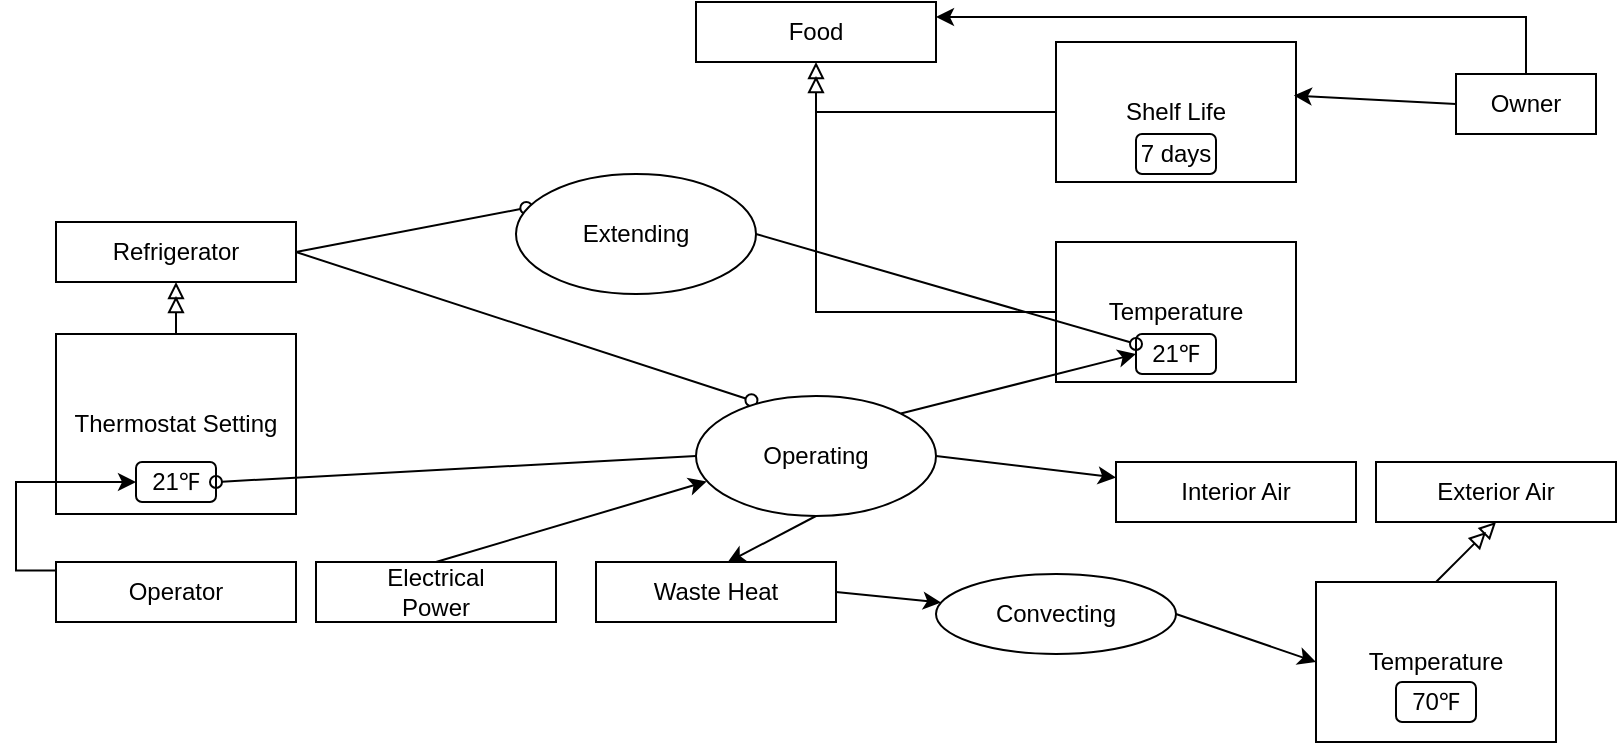 <mxfile version="21.7.5" type="github">
  <diagram name="Page-1" id="KQFRQWbRqa7coE92j-J9">
    <mxGraphModel dx="855" dy="1697" grid="1" gridSize="10" guides="1" tooltips="1" connect="1" arrows="1" fold="1" page="1" pageScale="1" pageWidth="827" pageHeight="1169" math="0" shadow="0">
      <root>
        <mxCell id="0" />
        <mxCell id="1" parent="0" />
        <mxCell id="Co3Kb-1klp5EXb5BdNkH-26" style="rounded=0;orthogonalLoop=1;jettySize=auto;html=1;exitX=1;exitY=0.5;exitDx=0;exitDy=0;endArrow=oval;endFill=0;entryX=0.043;entryY=0.283;entryDx=0;entryDy=0;entryPerimeter=0;" edge="1" parent="1" source="Co3Kb-1klp5EXb5BdNkH-1" target="Co3Kb-1klp5EXb5BdNkH-16">
          <mxGeometry relative="1" as="geometry">
            <mxPoint x="155" y="95" as="sourcePoint" />
            <mxPoint x="255.996" y="104.556" as="targetPoint" />
          </mxGeometry>
        </mxCell>
        <mxCell id="Co3Kb-1klp5EXb5BdNkH-27" style="rounded=0;orthogonalLoop=1;jettySize=auto;html=1;exitX=1;exitY=0.5;exitDx=0;exitDy=0;endArrow=oval;endFill=0;entryX=0.231;entryY=0.036;entryDx=0;entryDy=0;entryPerimeter=0;" edge="1" parent="1" source="Co3Kb-1klp5EXb5BdNkH-1" target="Co3Kb-1klp5EXb5BdNkH-15">
          <mxGeometry relative="1" as="geometry">
            <mxPoint x="157" y="95" as="sourcePoint" />
            <mxPoint x="363.514" y="172.328" as="targetPoint" />
          </mxGeometry>
        </mxCell>
        <mxCell id="Co3Kb-1klp5EXb5BdNkH-1" value="Refrigerator" style="rounded=0;whiteSpace=wrap;html=1;" vertex="1" parent="1">
          <mxGeometry x="40" y="80" width="120" height="30" as="geometry" />
        </mxCell>
        <mxCell id="Co3Kb-1klp5EXb5BdNkH-23" style="edgeStyle=orthogonalEdgeStyle;rounded=0;orthogonalLoop=1;jettySize=auto;html=1;exitX=0.5;exitY=0;exitDx=0;exitDy=0;entryX=0.5;entryY=1;entryDx=0;entryDy=0;endArrow=doubleBlock;endFill=0;" edge="1" parent="1" source="Co3Kb-1klp5EXb5BdNkH-2" target="Co3Kb-1klp5EXb5BdNkH-1">
          <mxGeometry relative="1" as="geometry" />
        </mxCell>
        <mxCell id="Co3Kb-1klp5EXb5BdNkH-2" value="Thermostat Setting" style="rounded=0;whiteSpace=wrap;html=1;" vertex="1" parent="1">
          <mxGeometry x="40" y="136" width="120" height="90" as="geometry" />
        </mxCell>
        <mxCell id="Co3Kb-1klp5EXb5BdNkH-3" value="21℉" style="rounded=1;whiteSpace=wrap;html=1;direction=west;" vertex="1" parent="1">
          <mxGeometry x="80" y="200" width="40" height="20" as="geometry" />
        </mxCell>
        <mxCell id="Co3Kb-1klp5EXb5BdNkH-24" style="edgeStyle=orthogonalEdgeStyle;rounded=0;orthogonalLoop=1;jettySize=auto;html=1;entryX=1;entryY=0.5;entryDx=0;entryDy=0;exitX=0;exitY=0.141;exitDx=0;exitDy=0;exitPerimeter=0;endArrow=classic;endFill=1;" edge="1" parent="1" source="Co3Kb-1klp5EXb5BdNkH-5" target="Co3Kb-1klp5EXb5BdNkH-3">
          <mxGeometry relative="1" as="geometry" />
        </mxCell>
        <mxCell id="Co3Kb-1klp5EXb5BdNkH-5" value="Operator" style="rounded=0;whiteSpace=wrap;html=1;" vertex="1" parent="1">
          <mxGeometry x="40" y="250" width="120" height="30" as="geometry" />
        </mxCell>
        <mxCell id="Co3Kb-1klp5EXb5BdNkH-28" style="rounded=0;orthogonalLoop=1;jettySize=auto;html=1;exitX=0.5;exitY=0;exitDx=0;exitDy=0;entryX=0.045;entryY=0.712;entryDx=0;entryDy=0;entryPerimeter=0;endArrow=classic;endFill=1;" edge="1" parent="1" source="Co3Kb-1klp5EXb5BdNkH-6" target="Co3Kb-1klp5EXb5BdNkH-15">
          <mxGeometry relative="1" as="geometry" />
        </mxCell>
        <mxCell id="Co3Kb-1klp5EXb5BdNkH-6" value="Electrical&lt;br&gt;Power" style="rounded=0;whiteSpace=wrap;html=1;" vertex="1" parent="1">
          <mxGeometry x="170" y="250" width="120" height="30" as="geometry" />
        </mxCell>
        <mxCell id="Co3Kb-1klp5EXb5BdNkH-30" style="rounded=0;orthogonalLoop=1;jettySize=auto;html=1;exitX=1;exitY=0.5;exitDx=0;exitDy=0;" edge="1" parent="1" source="Co3Kb-1klp5EXb5BdNkH-7" target="Co3Kb-1klp5EXb5BdNkH-22">
          <mxGeometry relative="1" as="geometry" />
        </mxCell>
        <mxCell id="Co3Kb-1klp5EXb5BdNkH-7" value="Waste Heat" style="rounded=0;whiteSpace=wrap;html=1;" vertex="1" parent="1">
          <mxGeometry x="310" y="250" width="120" height="30" as="geometry" />
        </mxCell>
        <mxCell id="Co3Kb-1klp5EXb5BdNkH-32" style="rounded=0;orthogonalLoop=1;jettySize=auto;html=1;exitX=0.5;exitY=0;exitDx=0;exitDy=0;entryX=0.5;entryY=1;entryDx=0;entryDy=0;endArrow=doubleBlock;endFill=0;" edge="1" parent="1" source="Co3Kb-1klp5EXb5BdNkH-8" target="Co3Kb-1klp5EXb5BdNkH-20">
          <mxGeometry relative="1" as="geometry" />
        </mxCell>
        <mxCell id="Co3Kb-1klp5EXb5BdNkH-8" value="Temperature" style="rounded=0;whiteSpace=wrap;html=1;" vertex="1" parent="1">
          <mxGeometry x="670" y="260" width="120" height="80" as="geometry" />
        </mxCell>
        <mxCell id="Co3Kb-1klp5EXb5BdNkH-9" value="70℉" style="rounded=1;whiteSpace=wrap;html=1;" vertex="1" parent="1">
          <mxGeometry x="710" y="310" width="40" height="20" as="geometry" />
        </mxCell>
        <mxCell id="Co3Kb-1klp5EXb5BdNkH-36" style="edgeStyle=orthogonalEdgeStyle;rounded=0;orthogonalLoop=1;jettySize=auto;html=1;exitX=0;exitY=0.5;exitDx=0;exitDy=0;endArrow=doubleBlock;endFill=0;" edge="1" parent="1" source="Co3Kb-1klp5EXb5BdNkH-10" target="Co3Kb-1klp5EXb5BdNkH-17">
          <mxGeometry relative="1" as="geometry">
            <Array as="points">
              <mxPoint x="420" y="125" />
            </Array>
          </mxGeometry>
        </mxCell>
        <mxCell id="Co3Kb-1klp5EXb5BdNkH-10" value="Temperature" style="rounded=0;whiteSpace=wrap;html=1;" vertex="1" parent="1">
          <mxGeometry x="540" y="90" width="120" height="70" as="geometry" />
        </mxCell>
        <mxCell id="Co3Kb-1klp5EXb5BdNkH-11" value="21℉" style="rounded=1;whiteSpace=wrap;html=1;" vertex="1" parent="1">
          <mxGeometry x="580" y="136" width="40" height="20" as="geometry" />
        </mxCell>
        <mxCell id="Co3Kb-1klp5EXb5BdNkH-37" style="rounded=0;orthogonalLoop=1;jettySize=auto;html=1;exitX=0;exitY=0.5;exitDx=0;exitDy=0;endArrow=none;endFill=0;" edge="1" parent="1" source="Co3Kb-1klp5EXb5BdNkH-12">
          <mxGeometry relative="1" as="geometry">
            <mxPoint x="420" y="25" as="targetPoint" />
          </mxGeometry>
        </mxCell>
        <mxCell id="Co3Kb-1klp5EXb5BdNkH-12" value="Shelf Life" style="rounded=0;whiteSpace=wrap;html=1;" vertex="1" parent="1">
          <mxGeometry x="540" y="-10" width="120" height="70" as="geometry" />
        </mxCell>
        <mxCell id="Co3Kb-1klp5EXb5BdNkH-13" value="7 days" style="rounded=1;whiteSpace=wrap;html=1;" vertex="1" parent="1">
          <mxGeometry x="580" y="36" width="40" height="20" as="geometry" />
        </mxCell>
        <mxCell id="Co3Kb-1klp5EXb5BdNkH-25" style="rounded=0;orthogonalLoop=1;jettySize=auto;html=1;endArrow=oval;endFill=0;entryX=0;entryY=0.5;entryDx=0;entryDy=0;exitX=0;exitY=0.5;exitDx=0;exitDy=0;" edge="1" parent="1" source="Co3Kb-1klp5EXb5BdNkH-15" target="Co3Kb-1klp5EXb5BdNkH-3">
          <mxGeometry relative="1" as="geometry">
            <mxPoint x="130" y="210" as="targetPoint" />
          </mxGeometry>
        </mxCell>
        <mxCell id="Co3Kb-1klp5EXb5BdNkH-29" style="rounded=0;orthogonalLoop=1;jettySize=auto;html=1;exitX=0.5;exitY=1;exitDx=0;exitDy=0;entryX=0.548;entryY=0.005;entryDx=0;entryDy=0;entryPerimeter=0;" edge="1" parent="1" source="Co3Kb-1klp5EXb5BdNkH-15" target="Co3Kb-1klp5EXb5BdNkH-7">
          <mxGeometry relative="1" as="geometry" />
        </mxCell>
        <mxCell id="Co3Kb-1klp5EXb5BdNkH-33" style="rounded=0;orthogonalLoop=1;jettySize=auto;html=1;exitX=1;exitY=0.5;exitDx=0;exitDy=0;" edge="1" parent="1" source="Co3Kb-1klp5EXb5BdNkH-15" target="Co3Kb-1klp5EXb5BdNkH-19">
          <mxGeometry relative="1" as="geometry" />
        </mxCell>
        <mxCell id="Co3Kb-1klp5EXb5BdNkH-34" style="rounded=0;orthogonalLoop=1;jettySize=auto;html=1;exitX=1;exitY=0;exitDx=0;exitDy=0;entryX=0;entryY=0.5;entryDx=0;entryDy=0;" edge="1" parent="1" source="Co3Kb-1klp5EXb5BdNkH-15" target="Co3Kb-1klp5EXb5BdNkH-11">
          <mxGeometry relative="1" as="geometry" />
        </mxCell>
        <mxCell id="Co3Kb-1klp5EXb5BdNkH-15" value="Operating" style="ellipse;whiteSpace=wrap;html=1;" vertex="1" parent="1">
          <mxGeometry x="360" y="167" width="120" height="60" as="geometry" />
        </mxCell>
        <mxCell id="Co3Kb-1klp5EXb5BdNkH-35" style="rounded=0;orthogonalLoop=1;jettySize=auto;html=1;exitX=1;exitY=0.5;exitDx=0;exitDy=0;entryX=0;entryY=0.25;entryDx=0;entryDy=0;endArrow=oval;endFill=0;" edge="1" parent="1" source="Co3Kb-1klp5EXb5BdNkH-16" target="Co3Kb-1klp5EXb5BdNkH-11">
          <mxGeometry relative="1" as="geometry" />
        </mxCell>
        <mxCell id="Co3Kb-1klp5EXb5BdNkH-16" value="Extending" style="ellipse;whiteSpace=wrap;html=1;" vertex="1" parent="1">
          <mxGeometry x="270" y="56" width="120" height="60" as="geometry" />
        </mxCell>
        <mxCell id="Co3Kb-1klp5EXb5BdNkH-17" value="Food" style="rounded=0;whiteSpace=wrap;html=1;" vertex="1" parent="1">
          <mxGeometry x="360" y="-30" width="120" height="30" as="geometry" />
        </mxCell>
        <mxCell id="Co3Kb-1klp5EXb5BdNkH-38" style="rounded=0;orthogonalLoop=1;jettySize=auto;html=1;exitX=0;exitY=0.5;exitDx=0;exitDy=0;entryX=0.991;entryY=0.382;entryDx=0;entryDy=0;entryPerimeter=0;" edge="1" parent="1" source="Co3Kb-1klp5EXb5BdNkH-18" target="Co3Kb-1klp5EXb5BdNkH-12">
          <mxGeometry relative="1" as="geometry" />
        </mxCell>
        <mxCell id="Co3Kb-1klp5EXb5BdNkH-39" style="edgeStyle=orthogonalEdgeStyle;rounded=0;orthogonalLoop=1;jettySize=auto;html=1;exitX=0.5;exitY=0;exitDx=0;exitDy=0;entryX=1;entryY=0.25;entryDx=0;entryDy=0;" edge="1" parent="1" source="Co3Kb-1klp5EXb5BdNkH-18" target="Co3Kb-1klp5EXb5BdNkH-17">
          <mxGeometry relative="1" as="geometry" />
        </mxCell>
        <mxCell id="Co3Kb-1klp5EXb5BdNkH-18" value="Owner" style="rounded=0;whiteSpace=wrap;html=1;" vertex="1" parent="1">
          <mxGeometry x="740" y="6" width="70" height="30" as="geometry" />
        </mxCell>
        <mxCell id="Co3Kb-1klp5EXb5BdNkH-19" value="Interior Air" style="rounded=0;whiteSpace=wrap;html=1;" vertex="1" parent="1">
          <mxGeometry x="570" y="200" width="120" height="30" as="geometry" />
        </mxCell>
        <mxCell id="Co3Kb-1klp5EXb5BdNkH-20" value="Exterior Air" style="rounded=0;whiteSpace=wrap;html=1;" vertex="1" parent="1">
          <mxGeometry x="700" y="200" width="120" height="30" as="geometry" />
        </mxCell>
        <mxCell id="Co3Kb-1klp5EXb5BdNkH-31" style="rounded=0;orthogonalLoop=1;jettySize=auto;html=1;exitX=1;exitY=0.5;exitDx=0;exitDy=0;entryX=0;entryY=0.5;entryDx=0;entryDy=0;" edge="1" parent="1" source="Co3Kb-1klp5EXb5BdNkH-22" target="Co3Kb-1klp5EXb5BdNkH-8">
          <mxGeometry relative="1" as="geometry" />
        </mxCell>
        <mxCell id="Co3Kb-1klp5EXb5BdNkH-22" value="Convecting" style="ellipse;whiteSpace=wrap;html=1;" vertex="1" parent="1">
          <mxGeometry x="480" y="256" width="120" height="40" as="geometry" />
        </mxCell>
      </root>
    </mxGraphModel>
  </diagram>
</mxfile>
